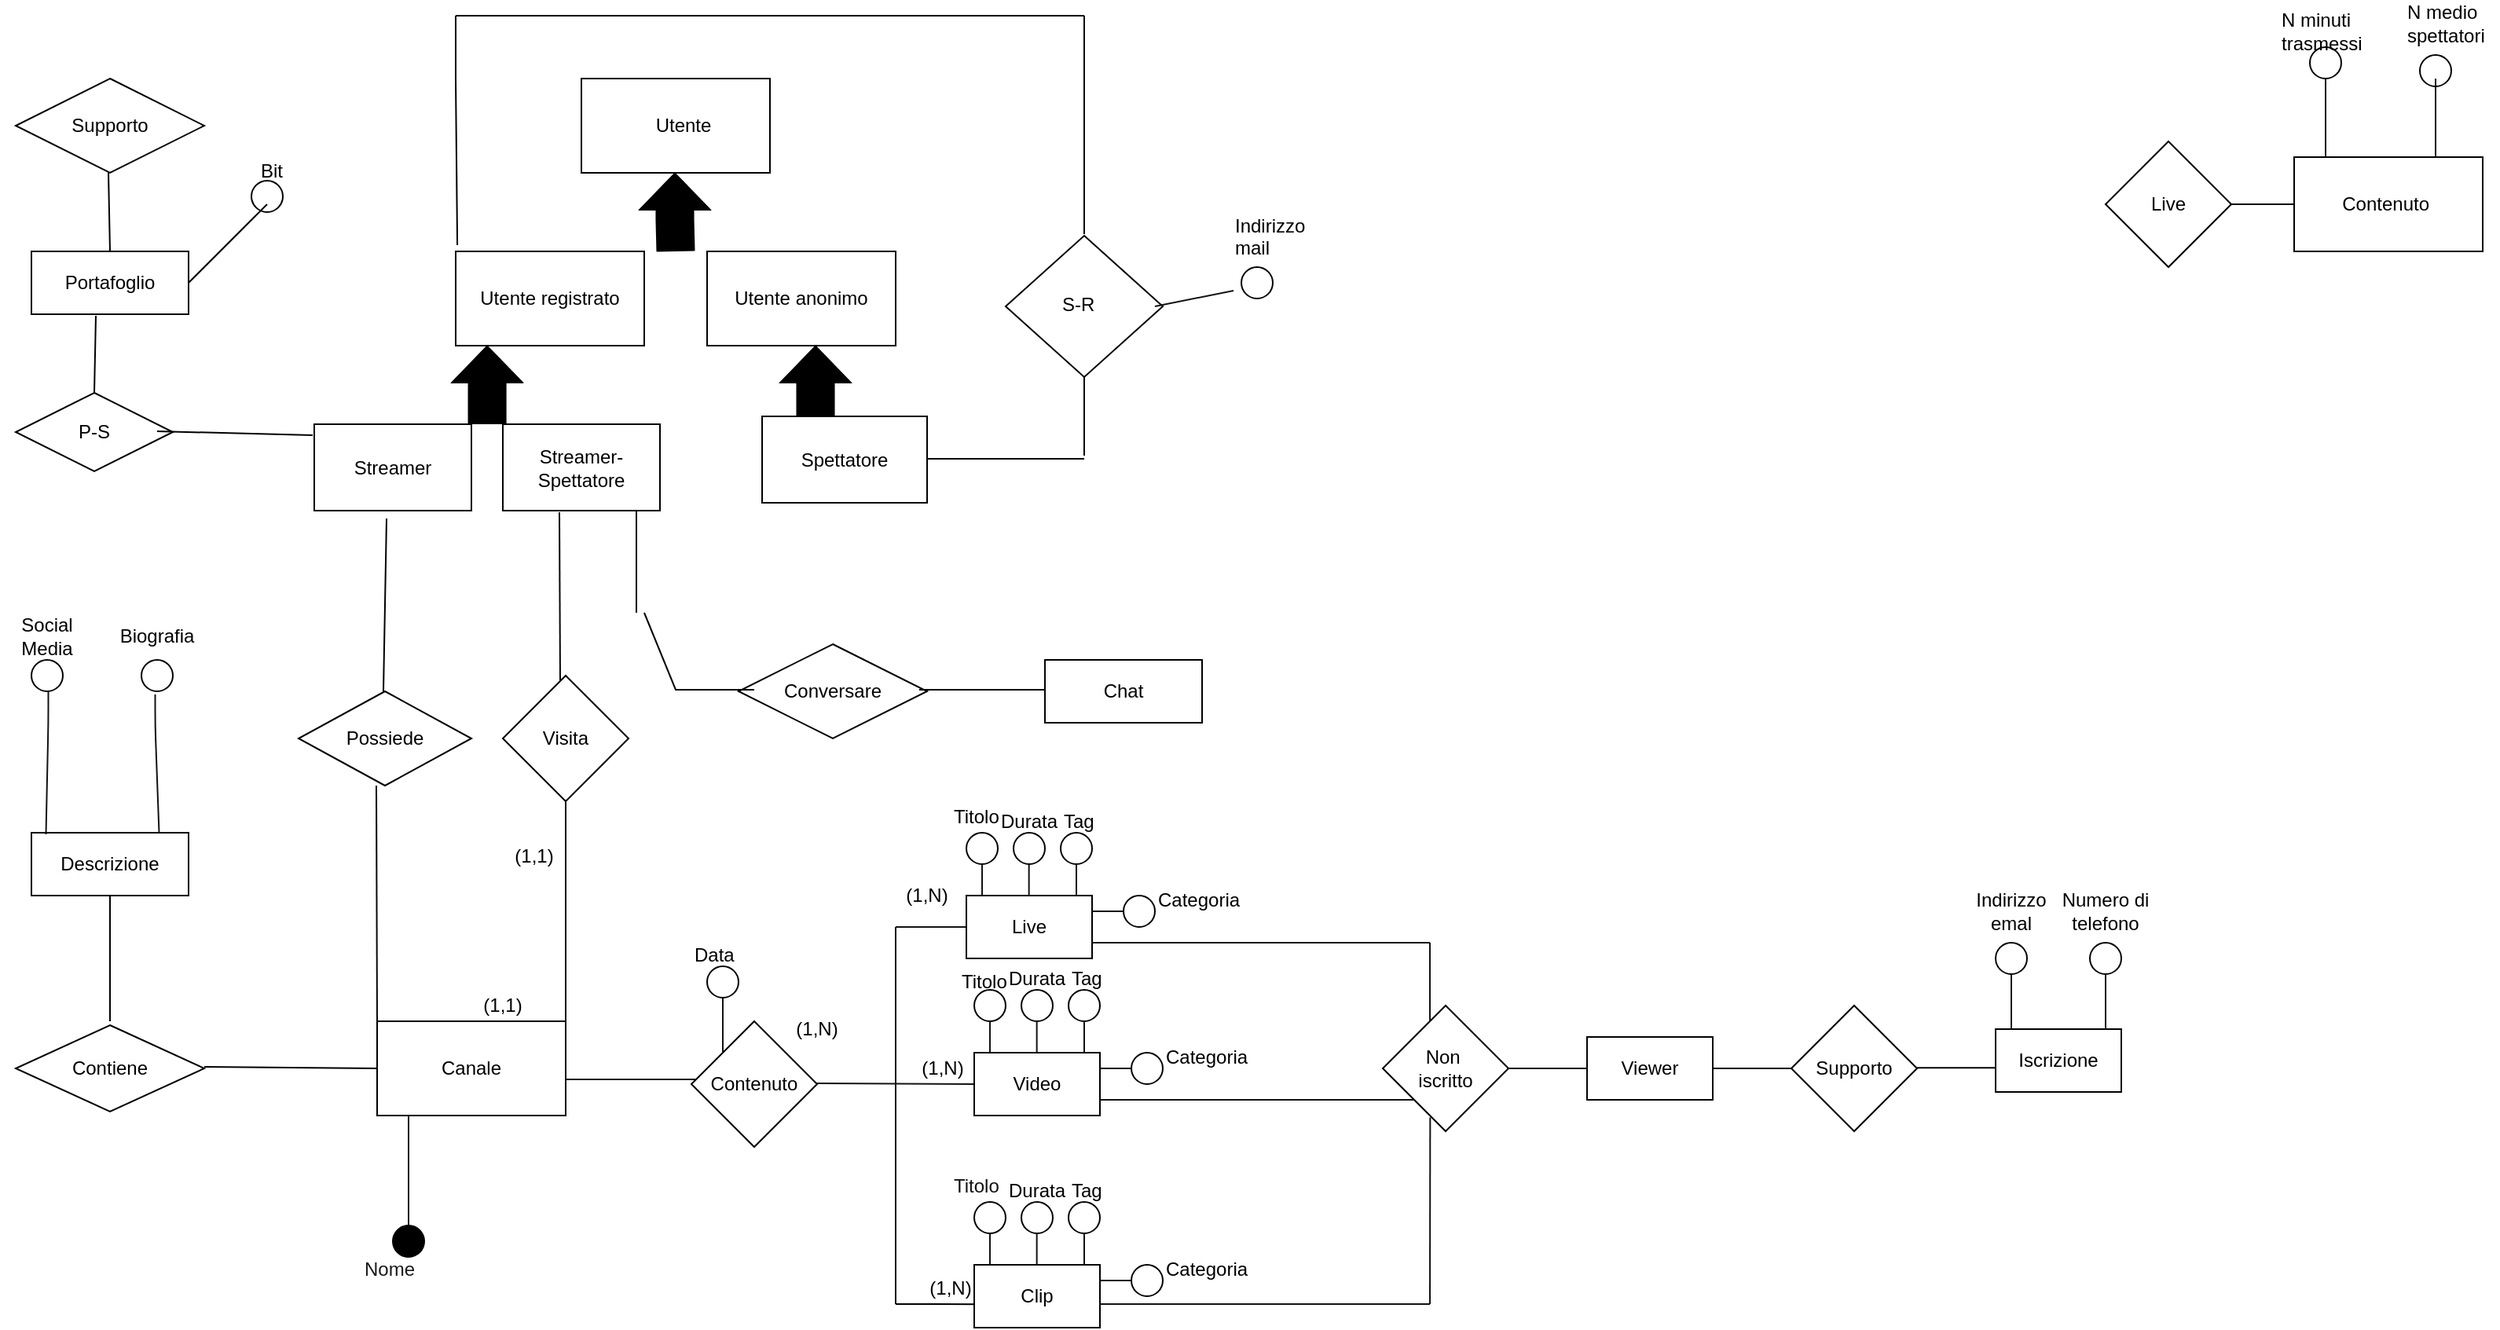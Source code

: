 <mxfile version="22.0.4" type="github">
  <diagram name="Page-1" id="MS3F0-jO2fXdgPo8Lo6S">
    <mxGraphModel dx="1434" dy="827" grid="1" gridSize="10" guides="1" tooltips="1" connect="1" arrows="1" fold="1" page="1" pageScale="1" pageWidth="850" pageHeight="1100" math="0" shadow="0">
      <root>
        <mxCell id="0" />
        <mxCell id="1" parent="0" />
        <mxCell id="3IenMItIxv0-lteJ33fJ-1" value="" style="rounded=0;whiteSpace=wrap;html=1;" parent="1" vertex="1">
          <mxGeometry x="390" y="220" width="120" height="60" as="geometry" />
        </mxCell>
        <mxCell id="3IenMItIxv0-lteJ33fJ-2" value="Utente" style="text;html=1;strokeColor=none;fillColor=none;align=center;verticalAlign=middle;whiteSpace=wrap;rounded=0;" parent="1" vertex="1">
          <mxGeometry x="425" y="235" width="60" height="30" as="geometry" />
        </mxCell>
        <mxCell id="3IenMItIxv0-lteJ33fJ-3" value="" style="shape=flexArrow;endArrow=classic;html=1;width=23.529;endSize=7.318;fillColor=#000000;strokeColor=#000000;" parent="1" edge="1">
          <mxGeometry width="50" height="50" relative="1" as="geometry">
            <mxPoint x="450" y="330" as="sourcePoint" />
            <mxPoint x="449.5" y="280" as="targetPoint" />
            <Array as="points">
              <mxPoint x="449.5" y="310" />
            </Array>
          </mxGeometry>
        </mxCell>
        <mxCell id="3IenMItIxv0-lteJ33fJ-4" value="Spettatore" style="rounded=0;whiteSpace=wrap;html=1;" parent="1" vertex="1">
          <mxGeometry x="505" y="435" width="105" height="55" as="geometry" />
        </mxCell>
        <mxCell id="3IenMItIxv0-lteJ33fJ-5" value="Streamer-Spettatore" style="rounded=0;whiteSpace=wrap;html=1;" parent="1" vertex="1">
          <mxGeometry x="340" y="440" width="100" height="55" as="geometry" />
        </mxCell>
        <mxCell id="3IenMItIxv0-lteJ33fJ-6" value="Streamer" style="rounded=0;whiteSpace=wrap;html=1;" parent="1" vertex="1">
          <mxGeometry x="220" y="440" width="100" height="55" as="geometry" />
        </mxCell>
        <mxCell id="3IenMItIxv0-lteJ33fJ-12" value="Canale&lt;br&gt;" style="rounded=0;whiteSpace=wrap;html=1;" parent="1" vertex="1">
          <mxGeometry x="260" y="820" width="120" height="60" as="geometry" />
        </mxCell>
        <mxCell id="3IenMItIxv0-lteJ33fJ-15" value="" style="endArrow=none;html=1;strokeColor=#080808;strokeWidth=1;entryX=0.45;entryY=1;entryDx=0;entryDy=0;entryPerimeter=0;exitX=0;exitY=0;exitDx=0;exitDy=0;" parent="1" source="3IenMItIxv0-lteJ33fJ-12" target="aLuPOI9P567OgMAXJeuT-25" edge="1">
          <mxGeometry width="50" height="50" relative="1" as="geometry">
            <mxPoint x="260" y="810" as="sourcePoint" />
            <mxPoint x="190" y="660" as="targetPoint" />
            <Array as="points" />
          </mxGeometry>
        </mxCell>
        <mxCell id="3IenMItIxv0-lteJ33fJ-17" value="" style="endArrow=none;html=1;" parent="1" edge="1">
          <mxGeometry width="50" height="50" relative="1" as="geometry">
            <mxPoint x="270" y="940" as="sourcePoint" />
            <mxPoint x="270" y="940" as="targetPoint" />
          </mxGeometry>
        </mxCell>
        <mxCell id="3IenMItIxv0-lteJ33fJ-22" value="" style="ellipse;whiteSpace=wrap;html=1;aspect=fixed;fillColor=none;strokeColor=#000000;" parent="1" vertex="1">
          <mxGeometry x="810" y="340" width="20" height="20" as="geometry" />
        </mxCell>
        <mxCell id="3IenMItIxv0-lteJ33fJ-24" value="" style="endArrow=none;html=1;fontColor=default;labelBackgroundColor=default;strokeColor=#121212;strokeWidth=1;" parent="1" edge="1">
          <mxGeometry width="50" height="50" relative="1" as="geometry">
            <mxPoint x="280" y="950" as="sourcePoint" />
            <mxPoint x="280" y="880" as="targetPoint" />
            <Array as="points" />
          </mxGeometry>
        </mxCell>
        <mxCell id="3IenMItIxv0-lteJ33fJ-26" value="&lt;font color=&quot;#1a1a1a&quot;&gt;Nome&lt;br&gt;&lt;br&gt;&lt;/font&gt;" style="text;html=1;strokeColor=none;fillColor=none;align=left;verticalAlign=middle;whiteSpace=wrap;rounded=0;" parent="1" vertex="1">
          <mxGeometry x="250" y="970" width="60" height="30" as="geometry" />
        </mxCell>
        <mxCell id="3IenMItIxv0-lteJ33fJ-28" value="" style="ellipse;whiteSpace=wrap;html=1;aspect=fixed;fillColor=#000000;strokeColor=#000000;" parent="1" vertex="1">
          <mxGeometry x="270" y="950" width="20" height="20" as="geometry" />
        </mxCell>
        <mxCell id="3IenMItIxv0-lteJ33fJ-29" value="" style="endArrow=none;html=1;fontColor=default;labelBackgroundColor=default;strokeColor=#121212;strokeWidth=1;" parent="1" edge="1">
          <mxGeometry width="50" height="50" relative="1" as="geometry">
            <mxPoint x="470" y="857" as="sourcePoint" />
            <mxPoint x="380" y="857" as="targetPoint" />
            <Array as="points" />
          </mxGeometry>
        </mxCell>
        <mxCell id="3IenMItIxv0-lteJ33fJ-30" value="" style="rhombus;whiteSpace=wrap;html=1;" parent="1" vertex="1">
          <mxGeometry x="460" y="820" width="80" height="80" as="geometry" />
        </mxCell>
        <mxCell id="3IenMItIxv0-lteJ33fJ-31" value="Contenuto" style="text;html=1;strokeColor=none;fillColor=none;align=center;verticalAlign=middle;whiteSpace=wrap;rounded=0;" parent="1" vertex="1">
          <mxGeometry x="470" y="845" width="60" height="30" as="geometry" />
        </mxCell>
        <mxCell id="3IenMItIxv0-lteJ33fJ-32" value="" style="endArrow=none;html=1;fontColor=default;labelBackgroundColor=default;strokeColor=#121212;strokeWidth=1;entryX=0.5;entryY=1;entryDx=0;entryDy=0;" parent="1" target="3IenMItIxv0-lteJ33fJ-33" edge="1">
          <mxGeometry width="50" height="50" relative="1" as="geometry">
            <mxPoint x="480" y="840" as="sourcePoint" />
            <mxPoint x="480" y="800" as="targetPoint" />
            <Array as="points" />
          </mxGeometry>
        </mxCell>
        <mxCell id="3IenMItIxv0-lteJ33fJ-33" value="" style="ellipse;whiteSpace=wrap;html=1;aspect=fixed;fillColor=none;strokeColor=#000000;" parent="1" vertex="1">
          <mxGeometry x="470" y="785" width="20" height="20" as="geometry" />
        </mxCell>
        <mxCell id="3IenMItIxv0-lteJ33fJ-34" value="&lt;font color=&quot;#000000&quot;&gt;Data&lt;br&gt;&lt;br&gt;&lt;/font&gt;" style="text;html=1;strokeColor=none;fillColor=none;align=left;verticalAlign=middle;whiteSpace=wrap;rounded=0;" parent="1" vertex="1">
          <mxGeometry x="460" y="770" width="60" height="30" as="geometry" />
        </mxCell>
        <mxCell id="3IenMItIxv0-lteJ33fJ-36" value="" style="rhombus;whiteSpace=wrap;html=1;" parent="1" vertex="1">
          <mxGeometry x="1360" y="260" width="80" height="80" as="geometry" />
        </mxCell>
        <mxCell id="3IenMItIxv0-lteJ33fJ-37" value="Live" style="text;html=1;strokeColor=none;fillColor=none;align=center;verticalAlign=middle;whiteSpace=wrap;rounded=0;" parent="1" vertex="1">
          <mxGeometry x="1370" y="285" width="60" height="30" as="geometry" />
        </mxCell>
        <mxCell id="3IenMItIxv0-lteJ33fJ-38" value="" style="endArrow=none;html=1;strokeColor=#030303;strokeWidth=1;" parent="1" edge="1">
          <mxGeometry width="50" height="50" relative="1" as="geometry">
            <mxPoint x="1480" y="300" as="sourcePoint" />
            <mxPoint x="1440" y="300" as="targetPoint" />
            <Array as="points" />
          </mxGeometry>
        </mxCell>
        <mxCell id="3IenMItIxv0-lteJ33fJ-39" value="Contenuto&amp;nbsp;" style="rounded=0;whiteSpace=wrap;html=1;" parent="1" vertex="1">
          <mxGeometry x="1480" y="270" width="120" height="60" as="geometry" />
        </mxCell>
        <mxCell id="3IenMItIxv0-lteJ33fJ-41" value="" style="endArrow=none;html=1;fontColor=default;labelBackgroundColor=default;strokeColor=#121212;strokeWidth=2;" parent="1" source="3IenMItIxv0-lteJ33fJ-46" edge="1">
          <mxGeometry width="50" height="50" relative="1" as="geometry">
            <mxPoint x="1500" y="270" as="sourcePoint" />
            <mxPoint x="1500" y="210" as="targetPoint" />
            <Array as="points" />
          </mxGeometry>
        </mxCell>
        <mxCell id="3IenMItIxv0-lteJ33fJ-42" value="" style="endArrow=none;html=1;fontColor=default;labelBackgroundColor=default;strokeColor=#121212;strokeWidth=1;exitX=0.75;exitY=0;exitDx=0;exitDy=0;" parent="1" source="3IenMItIxv0-lteJ33fJ-39" edge="1">
          <mxGeometry width="50" height="50" relative="1" as="geometry">
            <mxPoint x="1520" y="290" as="sourcePoint" />
            <mxPoint x="1570" y="220" as="targetPoint" />
            <Array as="points" />
          </mxGeometry>
        </mxCell>
        <mxCell id="3IenMItIxv0-lteJ33fJ-43" value="&lt;font color=&quot;#000000&quot;&gt;N minuti&lt;br&gt;trasmessi&lt;br&gt;&lt;/font&gt;" style="text;html=1;strokeColor=none;fillColor=none;align=left;verticalAlign=middle;whiteSpace=wrap;rounded=0;" parent="1" vertex="1">
          <mxGeometry x="1470" y="175" width="60" height="30" as="geometry" />
        </mxCell>
        <mxCell id="3IenMItIxv0-lteJ33fJ-44" value="&lt;font color=&quot;#000000&quot;&gt;N medio&lt;br&gt;spettatori&lt;br&gt;&lt;/font&gt;" style="text;html=1;strokeColor=none;fillColor=none;align=left;verticalAlign=middle;whiteSpace=wrap;rounded=0;" parent="1" vertex="1">
          <mxGeometry x="1550" y="170" width="60" height="30" as="geometry" />
        </mxCell>
        <mxCell id="3IenMItIxv0-lteJ33fJ-45" value="" style="endArrow=none;html=1;fontColor=default;labelBackgroundColor=default;strokeColor=#121212;strokeWidth=1;" parent="1" target="3IenMItIxv0-lteJ33fJ-46" edge="1">
          <mxGeometry width="50" height="50" relative="1" as="geometry">
            <mxPoint x="1500" y="270" as="sourcePoint" />
            <mxPoint x="1500" y="210" as="targetPoint" />
            <Array as="points">
              <mxPoint x="1500" y="240" />
            </Array>
          </mxGeometry>
        </mxCell>
        <mxCell id="3IenMItIxv0-lteJ33fJ-46" value="" style="ellipse;whiteSpace=wrap;html=1;aspect=fixed;fillColor=none;strokeColor=#000000;" parent="1" vertex="1">
          <mxGeometry x="1490" y="200" width="20" height="20" as="geometry" />
        </mxCell>
        <mxCell id="3IenMItIxv0-lteJ33fJ-47" value="" style="ellipse;whiteSpace=wrap;html=1;aspect=fixed;fillColor=none;strokeColor=#000000;" parent="1" vertex="1">
          <mxGeometry x="1560" y="205" width="20" height="20" as="geometry" />
        </mxCell>
        <mxCell id="3IenMItIxv0-lteJ33fJ-49" value="" style="endArrow=none;html=1;fontColor=default;labelBackgroundColor=default;strokeColor=#121212;strokeWidth=1;entryX=1.017;entryY=0.617;entryDx=0;entryDy=0;entryPerimeter=0;" parent="1" edge="1">
          <mxGeometry width="50" height="50" relative="1" as="geometry">
            <mxPoint x="640" y="860" as="sourcePoint" />
            <mxPoint x="540" y="859.5" as="targetPoint" />
            <Array as="points" />
          </mxGeometry>
        </mxCell>
        <mxCell id="3IenMItIxv0-lteJ33fJ-50" value="" style="endArrow=none;html=1;fontColor=default;labelBackgroundColor=default;strokeColor=#121212;strokeWidth=1;" parent="1" edge="1">
          <mxGeometry width="50" height="50" relative="1" as="geometry">
            <mxPoint x="590" y="760" as="sourcePoint" />
            <mxPoint x="590" y="1000" as="targetPoint" />
            <Array as="points" />
          </mxGeometry>
        </mxCell>
        <mxCell id="3IenMItIxv0-lteJ33fJ-51" value="" style="endArrow=none;html=1;fontColor=default;labelBackgroundColor=default;strokeColor=#121212;strokeWidth=1;" parent="1" edge="1">
          <mxGeometry width="50" height="50" relative="1" as="geometry">
            <mxPoint x="590" y="760" as="sourcePoint" />
            <mxPoint x="630" y="760" as="targetPoint" />
            <Array as="points">
              <mxPoint x="630" y="760" />
              <mxPoint x="640" y="760" />
            </Array>
          </mxGeometry>
        </mxCell>
        <mxCell id="3IenMItIxv0-lteJ33fJ-52" value="Live" style="rounded=0;whiteSpace=wrap;html=1;" parent="1" vertex="1">
          <mxGeometry x="635" y="740" width="80" height="40" as="geometry" />
        </mxCell>
        <mxCell id="3IenMItIxv0-lteJ33fJ-53" value="" style="endArrow=none;html=1;rounded=0;entryX=0.027;entryY=0.627;entryDx=0;entryDy=0;entryPerimeter=0;strokeColor=#000000;" parent="1" target="3IenMItIxv0-lteJ33fJ-79" edge="1">
          <mxGeometry width="50" height="50" relative="1" as="geometry">
            <mxPoint x="590" y="1000" as="sourcePoint" />
            <mxPoint x="635" y="1000" as="targetPoint" />
            <Array as="points">
              <mxPoint x="615" y="1000" />
            </Array>
          </mxGeometry>
        </mxCell>
        <mxCell id="3IenMItIxv0-lteJ33fJ-54" value="" style="endArrow=none;html=1;fontColor=default;labelBackgroundColor=default;strokeColor=#121212;strokeWidth=1;" parent="1" edge="1">
          <mxGeometry width="50" height="50" relative="1" as="geometry">
            <mxPoint x="645" y="740" as="sourcePoint" />
            <mxPoint x="645" y="720" as="targetPoint" />
            <Array as="points" />
          </mxGeometry>
        </mxCell>
        <mxCell id="3IenMItIxv0-lteJ33fJ-55" value="" style="endArrow=none;html=1;fontColor=default;labelBackgroundColor=default;strokeColor=#121212;strokeWidth=1;" parent="1" edge="1">
          <mxGeometry width="50" height="50" relative="1" as="geometry">
            <mxPoint x="674.83" y="740" as="sourcePoint" />
            <mxPoint x="674.83" y="720" as="targetPoint" />
            <Array as="points" />
          </mxGeometry>
        </mxCell>
        <mxCell id="3IenMItIxv0-lteJ33fJ-56" value="" style="ellipse;whiteSpace=wrap;html=1;aspect=fixed;fillColor=none;strokeColor=#000000;" parent="1" vertex="1">
          <mxGeometry x="635" y="700" width="20" height="20" as="geometry" />
        </mxCell>
        <mxCell id="3IenMItIxv0-lteJ33fJ-57" value="" style="ellipse;whiteSpace=wrap;html=1;aspect=fixed;fillColor=none;strokeColor=#000000;" parent="1" vertex="1">
          <mxGeometry x="665" y="700" width="20" height="20" as="geometry" />
        </mxCell>
        <mxCell id="3IenMItIxv0-lteJ33fJ-58" value="&lt;font color=&quot;#000000&quot;&gt;Titolo&lt;br&gt;&lt;/font&gt;" style="text;html=1;strokeColor=none;fillColor=none;align=left;verticalAlign=middle;whiteSpace=wrap;rounded=0;" parent="1" vertex="1">
          <mxGeometry x="625" y="680" width="30" height="20" as="geometry" />
        </mxCell>
        <mxCell id="3IenMItIxv0-lteJ33fJ-59" value="&lt;font color=&quot;#000000&quot;&gt;Durata&lt;br&gt;&lt;br&gt;&lt;/font&gt;" style="text;html=1;strokeColor=none;fillColor=none;align=left;verticalAlign=middle;whiteSpace=wrap;rounded=0;" parent="1" vertex="1">
          <mxGeometry x="655" y="700" width="30" as="geometry" />
        </mxCell>
        <mxCell id="3IenMItIxv0-lteJ33fJ-60" value="" style="endArrow=none;html=1;fontColor=default;labelBackgroundColor=default;strokeColor=#121212;strokeWidth=1;" parent="1" edge="1">
          <mxGeometry width="50" height="50" relative="1" as="geometry">
            <mxPoint x="705" y="740" as="sourcePoint" />
            <mxPoint x="705" y="720" as="targetPoint" />
            <Array as="points" />
          </mxGeometry>
        </mxCell>
        <mxCell id="3IenMItIxv0-lteJ33fJ-61" value="" style="ellipse;whiteSpace=wrap;html=1;aspect=fixed;fillColor=none;strokeColor=#000000;" parent="1" vertex="1">
          <mxGeometry x="695" y="700" width="20" height="20" as="geometry" />
        </mxCell>
        <mxCell id="3IenMItIxv0-lteJ33fJ-62" value="&lt;font color=&quot;#000000&quot;&gt;Tag&lt;br&gt;&lt;br&gt;&lt;/font&gt;" style="text;html=1;strokeColor=none;fillColor=none;align=left;verticalAlign=middle;whiteSpace=wrap;rounded=0;" parent="1" vertex="1">
          <mxGeometry x="695" y="700" width="10" as="geometry" />
        </mxCell>
        <mxCell id="3IenMItIxv0-lteJ33fJ-63" value="" style="ellipse;whiteSpace=wrap;html=1;aspect=fixed;fillColor=default;strokeColor=#000000;" parent="1" vertex="1">
          <mxGeometry x="735" y="740" width="20" height="20" as="geometry" />
        </mxCell>
        <mxCell id="3IenMItIxv0-lteJ33fJ-64" value="" style="endArrow=none;html=1;fontColor=default;labelBackgroundColor=default;strokeColor=#121212;strokeWidth=1;exitX=0;exitY=0.5;exitDx=0;exitDy=0;entryX=1;entryY=0.25;entryDx=0;entryDy=0;" parent="1" source="3IenMItIxv0-lteJ33fJ-63" target="3IenMItIxv0-lteJ33fJ-52" edge="1">
          <mxGeometry width="50" height="50" relative="1" as="geometry">
            <mxPoint x="724.83" y="755" as="sourcePoint" />
            <mxPoint x="724.83" y="735" as="targetPoint" />
            <Array as="points" />
          </mxGeometry>
        </mxCell>
        <mxCell id="3IenMItIxv0-lteJ33fJ-65" value="&lt;font color=&quot;#000000&quot;&gt;Categoria&lt;br&gt;&lt;br&gt;&lt;/font&gt;" style="text;html=1;strokeColor=none;fillColor=none;align=left;verticalAlign=middle;whiteSpace=wrap;rounded=0;" parent="1" vertex="1">
          <mxGeometry x="755" y="750" width="10" as="geometry" />
        </mxCell>
        <mxCell id="3IenMItIxv0-lteJ33fJ-66" value="Video" style="rounded=0;whiteSpace=wrap;html=1;" parent="1" vertex="1">
          <mxGeometry x="640" y="840" width="80" height="40" as="geometry" />
        </mxCell>
        <mxCell id="3IenMItIxv0-lteJ33fJ-67" value="" style="endArrow=none;html=1;fontColor=default;labelBackgroundColor=default;strokeColor=#121212;strokeWidth=1;" parent="1" edge="1">
          <mxGeometry width="50" height="50" relative="1" as="geometry">
            <mxPoint x="650" y="840" as="sourcePoint" />
            <mxPoint x="650" y="820" as="targetPoint" />
            <Array as="points" />
          </mxGeometry>
        </mxCell>
        <mxCell id="3IenMItIxv0-lteJ33fJ-68" value="" style="endArrow=none;html=1;fontColor=default;labelBackgroundColor=default;strokeColor=#121212;strokeWidth=1;" parent="1" edge="1">
          <mxGeometry width="50" height="50" relative="1" as="geometry">
            <mxPoint x="679.83" y="840" as="sourcePoint" />
            <mxPoint x="679.83" y="820" as="targetPoint" />
            <Array as="points" />
          </mxGeometry>
        </mxCell>
        <mxCell id="3IenMItIxv0-lteJ33fJ-69" value="" style="ellipse;whiteSpace=wrap;html=1;aspect=fixed;fillColor=none;strokeColor=#000000;" parent="1" vertex="1">
          <mxGeometry x="640" y="800" width="20" height="20" as="geometry" />
        </mxCell>
        <mxCell id="3IenMItIxv0-lteJ33fJ-70" value="" style="ellipse;whiteSpace=wrap;html=1;aspect=fixed;fillColor=none;strokeColor=#000000;" parent="1" vertex="1">
          <mxGeometry x="670" y="800" width="20" height="20" as="geometry" />
        </mxCell>
        <mxCell id="3IenMItIxv0-lteJ33fJ-71" value="&lt;font color=&quot;#000000&quot;&gt;Titolo&lt;br&gt;&lt;/font&gt;" style="text;html=1;strokeColor=none;fillColor=none;align=left;verticalAlign=middle;whiteSpace=wrap;rounded=0;" parent="1" vertex="1">
          <mxGeometry x="630" y="785" width="30" height="20" as="geometry" />
        </mxCell>
        <mxCell id="3IenMItIxv0-lteJ33fJ-72" value="&lt;font color=&quot;#000000&quot;&gt;Durata&lt;br&gt;&lt;br&gt;&lt;/font&gt;" style="text;html=1;strokeColor=none;fillColor=none;align=left;verticalAlign=middle;whiteSpace=wrap;rounded=0;" parent="1" vertex="1">
          <mxGeometry x="660" y="800" width="30" as="geometry" />
        </mxCell>
        <mxCell id="3IenMItIxv0-lteJ33fJ-73" value="" style="endArrow=none;html=1;fontColor=default;labelBackgroundColor=default;strokeColor=#121212;strokeWidth=1;" parent="1" edge="1">
          <mxGeometry width="50" height="50" relative="1" as="geometry">
            <mxPoint x="710" y="840" as="sourcePoint" />
            <mxPoint x="710" y="820" as="targetPoint" />
            <Array as="points" />
          </mxGeometry>
        </mxCell>
        <mxCell id="3IenMItIxv0-lteJ33fJ-74" value="" style="ellipse;whiteSpace=wrap;html=1;aspect=fixed;fillColor=none;strokeColor=#000000;" parent="1" vertex="1">
          <mxGeometry x="700" y="800" width="20" height="20" as="geometry" />
        </mxCell>
        <mxCell id="3IenMItIxv0-lteJ33fJ-75" value="&lt;font color=&quot;#000000&quot;&gt;Tag&lt;br&gt;&lt;br&gt;&lt;/font&gt;" style="text;html=1;strokeColor=none;fillColor=none;align=left;verticalAlign=middle;whiteSpace=wrap;rounded=0;" parent="1" vertex="1">
          <mxGeometry x="700" y="800" width="10" as="geometry" />
        </mxCell>
        <mxCell id="3IenMItIxv0-lteJ33fJ-76" value="" style="ellipse;whiteSpace=wrap;html=1;aspect=fixed;fillColor=none;strokeColor=#000000;" parent="1" vertex="1">
          <mxGeometry x="740" y="840" width="20" height="20" as="geometry" />
        </mxCell>
        <mxCell id="3IenMItIxv0-lteJ33fJ-77" value="" style="endArrow=none;html=1;fontColor=default;labelBackgroundColor=default;strokeColor=#121212;strokeWidth=1;exitX=0;exitY=0.5;exitDx=0;exitDy=0;entryX=1;entryY=0.25;entryDx=0;entryDy=0;" parent="1" source="3IenMItIxv0-lteJ33fJ-76" target="3IenMItIxv0-lteJ33fJ-66" edge="1">
          <mxGeometry width="50" height="50" relative="1" as="geometry">
            <mxPoint x="729.83" y="855" as="sourcePoint" />
            <mxPoint x="729.83" y="835" as="targetPoint" />
            <Array as="points" />
          </mxGeometry>
        </mxCell>
        <mxCell id="3IenMItIxv0-lteJ33fJ-78" value="&lt;font color=&quot;#000000&quot;&gt;Categoria&lt;br&gt;&lt;br&gt;&lt;/font&gt;" style="text;html=1;strokeColor=none;fillColor=none;align=left;verticalAlign=middle;whiteSpace=wrap;rounded=0;" parent="1" vertex="1">
          <mxGeometry x="760" y="850" width="10" as="geometry" />
        </mxCell>
        <mxCell id="3IenMItIxv0-lteJ33fJ-79" value="Clip" style="rounded=0;whiteSpace=wrap;html=1;" parent="1" vertex="1">
          <mxGeometry x="640" y="975" width="80" height="40" as="geometry" />
        </mxCell>
        <mxCell id="3IenMItIxv0-lteJ33fJ-80" value="" style="endArrow=none;html=1;fontColor=default;labelBackgroundColor=default;strokeColor=#121212;strokeWidth=1;" parent="1" edge="1">
          <mxGeometry width="50" height="50" relative="1" as="geometry">
            <mxPoint x="650" y="975" as="sourcePoint" />
            <mxPoint x="650" y="955" as="targetPoint" />
            <Array as="points" />
          </mxGeometry>
        </mxCell>
        <mxCell id="3IenMItIxv0-lteJ33fJ-81" value="" style="endArrow=none;html=1;fontColor=default;labelBackgroundColor=default;strokeColor=#121212;strokeWidth=1;" parent="1" edge="1">
          <mxGeometry width="50" height="50" relative="1" as="geometry">
            <mxPoint x="679.83" y="975" as="sourcePoint" />
            <mxPoint x="679.83" y="955" as="targetPoint" />
            <Array as="points" />
          </mxGeometry>
        </mxCell>
        <mxCell id="3IenMItIxv0-lteJ33fJ-82" value="" style="ellipse;whiteSpace=wrap;html=1;aspect=fixed;fillColor=none;strokeColor=#000000;" parent="1" vertex="1">
          <mxGeometry x="640" y="935" width="20" height="20" as="geometry" />
        </mxCell>
        <mxCell id="3IenMItIxv0-lteJ33fJ-83" value="" style="ellipse;whiteSpace=wrap;html=1;aspect=fixed;fillColor=none;strokeColor=#000000;" parent="1" vertex="1">
          <mxGeometry x="670" y="935" width="20" height="20" as="geometry" />
        </mxCell>
        <mxCell id="3IenMItIxv0-lteJ33fJ-84" value="&lt;font color=&quot;#000000&quot;&gt;Durata&lt;br&gt;&lt;br&gt;&lt;/font&gt;" style="text;html=1;strokeColor=none;fillColor=none;align=left;verticalAlign=middle;whiteSpace=wrap;rounded=0;" parent="1" vertex="1">
          <mxGeometry x="660" y="935" width="30" as="geometry" />
        </mxCell>
        <mxCell id="3IenMItIxv0-lteJ33fJ-85" value="" style="endArrow=none;html=1;fontColor=default;labelBackgroundColor=default;strokeColor=#121212;strokeWidth=1;" parent="1" edge="1">
          <mxGeometry width="50" height="50" relative="1" as="geometry">
            <mxPoint x="710" y="975" as="sourcePoint" />
            <mxPoint x="710" y="955" as="targetPoint" />
            <Array as="points" />
          </mxGeometry>
        </mxCell>
        <mxCell id="3IenMItIxv0-lteJ33fJ-86" value="" style="ellipse;whiteSpace=wrap;html=1;aspect=fixed;fillColor=none;strokeColor=#000000;" parent="1" vertex="1">
          <mxGeometry x="700" y="935" width="20" height="20" as="geometry" />
        </mxCell>
        <mxCell id="3IenMItIxv0-lteJ33fJ-87" value="&lt;font color=&quot;#000000&quot;&gt;Tag&lt;br&gt;&lt;br&gt;&lt;/font&gt;" style="text;html=1;strokeColor=none;fillColor=none;align=left;verticalAlign=middle;whiteSpace=wrap;rounded=0;" parent="1" vertex="1">
          <mxGeometry x="700" y="935" width="10" as="geometry" />
        </mxCell>
        <mxCell id="3IenMItIxv0-lteJ33fJ-88" value="" style="ellipse;whiteSpace=wrap;html=1;aspect=fixed;fillColor=none;strokeColor=#000000;" parent="1" vertex="1">
          <mxGeometry x="740" y="975" width="20" height="20" as="geometry" />
        </mxCell>
        <mxCell id="3IenMItIxv0-lteJ33fJ-89" value="" style="endArrow=none;html=1;fontColor=default;labelBackgroundColor=default;strokeColor=#121212;strokeWidth=1;exitX=0;exitY=0.5;exitDx=0;exitDy=0;entryX=1;entryY=0.25;entryDx=0;entryDy=0;" parent="1" source="3IenMItIxv0-lteJ33fJ-88" target="3IenMItIxv0-lteJ33fJ-79" edge="1">
          <mxGeometry width="50" height="50" relative="1" as="geometry">
            <mxPoint x="729.83" y="990" as="sourcePoint" />
            <mxPoint x="729.83" y="970" as="targetPoint" />
            <Array as="points" />
          </mxGeometry>
        </mxCell>
        <mxCell id="3IenMItIxv0-lteJ33fJ-90" value="&lt;font color=&quot;#000000&quot;&gt;Categoria&lt;br&gt;&lt;br&gt;&lt;/font&gt;" style="text;html=1;strokeColor=none;fillColor=none;align=left;verticalAlign=middle;whiteSpace=wrap;rounded=0;" parent="1" vertex="1">
          <mxGeometry x="760" y="985" width="10" as="geometry" />
        </mxCell>
        <mxCell id="3IenMItIxv0-lteJ33fJ-91" value="&lt;font color=&quot;#121212&quot;&gt;Titolo&lt;/font&gt;&lt;font color=&quot;#000000&quot;&gt;&lt;br&gt;&lt;/font&gt;" style="text;html=1;strokeColor=none;fillColor=none;align=left;verticalAlign=middle;whiteSpace=wrap;rounded=0;" parent="1" vertex="1">
          <mxGeometry x="625" y="915" width="30" height="20" as="geometry" />
        </mxCell>
        <mxCell id="3IenMItIxv0-lteJ33fJ-99" value="" style="rhombus;whiteSpace=wrap;html=1;" parent="1" vertex="1">
          <mxGeometry x="900" y="810" width="80" height="80" as="geometry" />
        </mxCell>
        <mxCell id="3IenMItIxv0-lteJ33fJ-100" value="Non&amp;nbsp;&lt;br&gt;iscritto" style="text;html=1;strokeColor=none;fillColor=none;align=center;verticalAlign=middle;whiteSpace=wrap;rounded=0;" parent="1" vertex="1">
          <mxGeometry x="910" y="835" width="60" height="30" as="geometry" />
        </mxCell>
        <mxCell id="3IenMItIxv0-lteJ33fJ-101" value="" style="endArrow=none;html=1;fontColor=default;labelBackgroundColor=default;strokeColor=#121212;strokeWidth=1;exitX=0;exitY=1;exitDx=0;exitDy=0;entryX=1;entryY=0.75;entryDx=0;entryDy=0;" parent="1" source="3IenMItIxv0-lteJ33fJ-99" target="3IenMItIxv0-lteJ33fJ-66" edge="1">
          <mxGeometry width="50" height="50" relative="1" as="geometry">
            <mxPoint x="810" y="874.17" as="sourcePoint" />
            <mxPoint x="720" y="874.17" as="targetPoint" />
            <Array as="points" />
          </mxGeometry>
        </mxCell>
        <mxCell id="3IenMItIxv0-lteJ33fJ-102" value="" style="endArrow=none;html=1;fontColor=default;labelBackgroundColor=default;strokeColor=#121212;strokeWidth=1;entryX=1;entryY=0.75;entryDx=0;entryDy=0;" parent="1" target="3IenMItIxv0-lteJ33fJ-52" edge="1">
          <mxGeometry width="50" height="50" relative="1" as="geometry">
            <mxPoint x="930" y="770" as="sourcePoint" />
            <mxPoint x="720" y="770" as="targetPoint" />
            <Array as="points" />
          </mxGeometry>
        </mxCell>
        <mxCell id="3IenMItIxv0-lteJ33fJ-103" value="" style="endArrow=none;html=1;fontColor=default;labelBackgroundColor=default;strokeColor=#121212;strokeWidth=1;" parent="1" edge="1">
          <mxGeometry width="50" height="50" relative="1" as="geometry">
            <mxPoint x="930" y="1000" as="sourcePoint" />
            <mxPoint x="720" y="1000" as="targetPoint" />
            <Array as="points" />
          </mxGeometry>
        </mxCell>
        <mxCell id="3IenMItIxv0-lteJ33fJ-104" value="" style="endArrow=none;html=1;fontColor=default;labelBackgroundColor=default;strokeColor=#121212;strokeWidth=1;" parent="1" edge="1">
          <mxGeometry width="50" height="50" relative="1" as="geometry">
            <mxPoint x="930" y="820" as="sourcePoint" />
            <mxPoint x="930" y="770" as="targetPoint" />
            <Array as="points" />
          </mxGeometry>
        </mxCell>
        <mxCell id="3IenMItIxv0-lteJ33fJ-105" value="" style="endArrow=none;html=1;fontColor=default;labelBackgroundColor=default;strokeColor=#121212;strokeWidth=1;exitX=0.75;exitY=0;exitDx=0;exitDy=0;entryX=0.377;entryY=0.89;entryDx=0;entryDy=0;entryPerimeter=0;" parent="1" target="3IenMItIxv0-lteJ33fJ-99" edge="1">
          <mxGeometry width="50" height="50" relative="1" as="geometry">
            <mxPoint x="930" y="1000" as="sourcePoint" />
            <mxPoint x="930" y="950" as="targetPoint" />
            <Array as="points" />
          </mxGeometry>
        </mxCell>
        <mxCell id="3IenMItIxv0-lteJ33fJ-106" value="" style="endArrow=none;html=1;fontColor=default;labelBackgroundColor=default;strokeColor=#121212;strokeWidth=1;" parent="1" edge="1">
          <mxGeometry width="50" height="50" relative="1" as="geometry">
            <mxPoint x="1040" y="850" as="sourcePoint" />
            <mxPoint x="980" y="850" as="targetPoint" />
            <Array as="points" />
          </mxGeometry>
        </mxCell>
        <mxCell id="3IenMItIxv0-lteJ33fJ-107" value="Viewer" style="rounded=0;whiteSpace=wrap;html=1;" parent="1" vertex="1">
          <mxGeometry x="1030" y="830" width="80" height="40" as="geometry" />
        </mxCell>
        <mxCell id="3IenMItIxv0-lteJ33fJ-108" value="" style="rhombus;whiteSpace=wrap;html=1;" parent="1" vertex="1">
          <mxGeometry x="1160" y="810" width="80" height="80" as="geometry" />
        </mxCell>
        <mxCell id="3IenMItIxv0-lteJ33fJ-109" value="Supporto" style="text;html=1;strokeColor=none;fillColor=none;align=center;verticalAlign=middle;whiteSpace=wrap;rounded=0;" parent="1" vertex="1">
          <mxGeometry x="1170" y="835" width="60" height="30" as="geometry" />
        </mxCell>
        <mxCell id="3IenMItIxv0-lteJ33fJ-110" value="" style="endArrow=none;html=1;strokeColor=#030303;strokeWidth=1;exitX=0;exitY=0.5;exitDx=0;exitDy=0;" parent="1" source="3IenMItIxv0-lteJ33fJ-108" edge="1">
          <mxGeometry width="50" height="50" relative="1" as="geometry">
            <mxPoint x="1150" y="850" as="sourcePoint" />
            <mxPoint x="1110" y="850" as="targetPoint" />
            <Array as="points" />
          </mxGeometry>
        </mxCell>
        <mxCell id="3IenMItIxv0-lteJ33fJ-111" value="" style="endArrow=none;html=1;strokeColor=#030303;strokeWidth=1;exitX=0;exitY=0.5;exitDx=0;exitDy=0;" parent="1" edge="1">
          <mxGeometry width="50" height="50" relative="1" as="geometry">
            <mxPoint x="1290" y="849.58" as="sourcePoint" />
            <mxPoint x="1240" y="849.58" as="targetPoint" />
            <Array as="points" />
          </mxGeometry>
        </mxCell>
        <mxCell id="3IenMItIxv0-lteJ33fJ-112" value="Iscrizione" style="rounded=0;whiteSpace=wrap;html=1;" parent="1" vertex="1">
          <mxGeometry x="1290" y="825" width="80" height="40" as="geometry" />
        </mxCell>
        <mxCell id="3IenMItIxv0-lteJ33fJ-117" value="" style="endArrow=none;html=1;fontColor=default;labelBackgroundColor=default;strokeColor=#121212;strokeWidth=1;" parent="1" edge="1">
          <mxGeometry width="50" height="50" relative="1" as="geometry">
            <mxPoint x="1300" y="790" as="sourcePoint" />
            <mxPoint x="1300" y="825" as="targetPoint" />
            <Array as="points">
              <mxPoint x="1300" y="800" />
            </Array>
          </mxGeometry>
        </mxCell>
        <mxCell id="3IenMItIxv0-lteJ33fJ-118" value="" style="ellipse;whiteSpace=wrap;html=1;aspect=fixed;" parent="1" vertex="1">
          <mxGeometry x="1290" y="770" width="20" height="20" as="geometry" />
        </mxCell>
        <mxCell id="3IenMItIxv0-lteJ33fJ-119" value="&lt;font color=&quot;#000000&quot;&gt;Indirizzo emal&lt;br&gt;&lt;/font&gt;" style="text;html=1;strokeColor=none;fillColor=none;align=center;verticalAlign=middle;whiteSpace=wrap;rounded=0;" parent="1" vertex="1">
          <mxGeometry x="1270" y="735" width="60" height="30" as="geometry" />
        </mxCell>
        <mxCell id="3IenMItIxv0-lteJ33fJ-120" value="" style="endArrow=none;html=1;fontColor=default;labelBackgroundColor=default;strokeColor=#121212;strokeWidth=1;" parent="1" edge="1">
          <mxGeometry width="50" height="50" relative="1" as="geometry">
            <mxPoint x="1360" y="790" as="sourcePoint" />
            <mxPoint x="1360" y="825" as="targetPoint" />
            <Array as="points" />
          </mxGeometry>
        </mxCell>
        <mxCell id="3IenMItIxv0-lteJ33fJ-121" value="" style="ellipse;whiteSpace=wrap;html=1;aspect=fixed;" parent="1" vertex="1">
          <mxGeometry x="1350" y="770" width="20" height="20" as="geometry" />
        </mxCell>
        <mxCell id="3IenMItIxv0-lteJ33fJ-122" value="&lt;font color=&quot;#000000&quot;&gt;Numero di telefono&lt;br&gt;&lt;/font&gt;" style="text;html=1;strokeColor=none;fillColor=none;align=center;verticalAlign=middle;whiteSpace=wrap;rounded=0;" parent="1" vertex="1">
          <mxGeometry x="1330" y="735" width="60" height="30" as="geometry" />
        </mxCell>
        <mxCell id="3IenMItIxv0-lteJ33fJ-123" value="Utente anonimo" style="rounded=0;whiteSpace=wrap;html=1;" parent="1" vertex="1">
          <mxGeometry x="470" y="330" width="120" height="60" as="geometry" />
        </mxCell>
        <mxCell id="3IenMItIxv0-lteJ33fJ-125" value="Utente registrato" style="rounded=0;whiteSpace=wrap;html=1;" parent="1" vertex="1">
          <mxGeometry x="310" y="330" width="120" height="60" as="geometry" />
        </mxCell>
        <mxCell id="3IenMItIxv0-lteJ33fJ-126" value="" style="shape=flexArrow;endArrow=classic;html=1;width=23.529;endSize=7.318;fillColor=#000000;strokeColor=#000000;entryX=0.583;entryY=1;entryDx=0;entryDy=0;entryPerimeter=0;" parent="1" edge="1">
          <mxGeometry width="50" height="50" relative="1" as="geometry">
            <mxPoint x="330.04" y="440" as="sourcePoint" />
            <mxPoint x="330" y="390" as="targetPoint" />
            <Array as="points">
              <mxPoint x="330.04" y="410" />
            </Array>
          </mxGeometry>
        </mxCell>
        <mxCell id="3IenMItIxv0-lteJ33fJ-129" value="" style="rhombus;whiteSpace=wrap;html=1;" parent="1" vertex="1">
          <mxGeometry x="340" y="600" width="80" height="80" as="geometry" />
        </mxCell>
        <mxCell id="3IenMItIxv0-lteJ33fJ-130" value="Visita" style="text;html=1;strokeColor=none;fillColor=none;align=center;verticalAlign=middle;whiteSpace=wrap;rounded=0;" parent="1" vertex="1">
          <mxGeometry x="350" y="625" width="60" height="30" as="geometry" />
        </mxCell>
        <mxCell id="3IenMItIxv0-lteJ33fJ-140" value="(1,1)" style="text;html=1;strokeColor=none;fillColor=none;align=center;verticalAlign=middle;whiteSpace=wrap;rounded=0;" parent="1" vertex="1">
          <mxGeometry x="330" y="700" width="60" height="30" as="geometry" />
        </mxCell>
        <mxCell id="3IenMItIxv0-lteJ33fJ-141" value="(1,1)" style="text;html=1;strokeColor=none;fillColor=none;align=center;verticalAlign=middle;whiteSpace=wrap;rounded=0;" parent="1" vertex="1">
          <mxGeometry x="310" y="795" width="60" height="30" as="geometry" />
        </mxCell>
        <mxCell id="3IenMItIxv0-lteJ33fJ-145" value="(1,N)" style="text;html=1;strokeColor=none;fillColor=none;align=center;verticalAlign=middle;whiteSpace=wrap;rounded=0;" parent="1" vertex="1">
          <mxGeometry x="510" y="810" width="60" height="30" as="geometry" />
        </mxCell>
        <mxCell id="3IenMItIxv0-lteJ33fJ-147" value="(1,N)" style="text;html=1;strokeColor=none;fillColor=none;align=center;verticalAlign=middle;whiteSpace=wrap;rounded=0;" parent="1" vertex="1">
          <mxGeometry x="580" y="725" width="60" height="30" as="geometry" />
        </mxCell>
        <mxCell id="3IenMItIxv0-lteJ33fJ-148" value="(1,N)" style="text;html=1;strokeColor=none;fillColor=none;align=center;verticalAlign=middle;whiteSpace=wrap;rounded=0;" parent="1" vertex="1">
          <mxGeometry x="590" y="835" width="60" height="30" as="geometry" />
        </mxCell>
        <mxCell id="3IenMItIxv0-lteJ33fJ-149" value="(1,N)" style="text;html=1;strokeColor=none;fillColor=none;align=center;verticalAlign=middle;whiteSpace=wrap;rounded=0;" parent="1" vertex="1">
          <mxGeometry x="595" y="975" width="60" height="30" as="geometry" />
        </mxCell>
        <mxCell id="aLuPOI9P567OgMAXJeuT-4" value="" style="rhombus;whiteSpace=wrap;html=1;" parent="1" vertex="1">
          <mxGeometry x="660" y="320" width="100" height="90" as="geometry" />
        </mxCell>
        <mxCell id="aLuPOI9P567OgMAXJeuT-6" value="" style="shape=flexArrow;endArrow=classic;html=1;width=23.529;endSize=7.318;fillColor=#000000;strokeColor=#000000;" parent="1" edge="1">
          <mxGeometry width="50" height="50" relative="1" as="geometry">
            <mxPoint x="539" y="435" as="sourcePoint" />
            <mxPoint x="539" y="390" as="targetPoint" />
            <Array as="points">
              <mxPoint x="539" y="405" />
            </Array>
          </mxGeometry>
        </mxCell>
        <mxCell id="aLuPOI9P567OgMAXJeuT-8" value="" style="endArrow=none;html=1;rounded=0;" parent="1" edge="1">
          <mxGeometry relative="1" as="geometry">
            <mxPoint x="710" y="319" as="sourcePoint" />
            <mxPoint x="710" y="180" as="targetPoint" />
            <Array as="points">
              <mxPoint x="710" y="250" />
            </Array>
          </mxGeometry>
        </mxCell>
        <mxCell id="aLuPOI9P567OgMAXJeuT-9" value="" style="endArrow=none;html=1;rounded=0;" parent="1" edge="1">
          <mxGeometry relative="1" as="geometry">
            <mxPoint x="550" y="180" as="sourcePoint" />
            <mxPoint x="710" y="180" as="targetPoint" />
            <Array as="points">
              <mxPoint x="630" y="180" />
            </Array>
          </mxGeometry>
        </mxCell>
        <mxCell id="aLuPOI9P567OgMAXJeuT-10" value="" style="endArrow=none;html=1;rounded=0;" parent="1" edge="1">
          <mxGeometry relative="1" as="geometry">
            <mxPoint x="400" y="180" as="sourcePoint" />
            <mxPoint x="560" y="180" as="targetPoint" />
            <Array as="points" />
          </mxGeometry>
        </mxCell>
        <mxCell id="aLuPOI9P567OgMAXJeuT-11" value="" style="endArrow=none;html=1;rounded=0;" parent="1" edge="1">
          <mxGeometry relative="1" as="geometry">
            <mxPoint x="310" y="180" as="sourcePoint" />
            <mxPoint x="400" y="180" as="targetPoint" />
            <Array as="points">
              <mxPoint x="320" y="180" />
            </Array>
          </mxGeometry>
        </mxCell>
        <mxCell id="aLuPOI9P567OgMAXJeuT-12" value="" style="endArrow=none;html=1;rounded=0;exitX=0.092;exitY=-0.067;exitDx=0;exitDy=0;exitPerimeter=0;" parent="1" edge="1">
          <mxGeometry relative="1" as="geometry">
            <mxPoint x="311.04" y="325.98" as="sourcePoint" />
            <mxPoint x="310" y="180" as="targetPoint" />
            <Array as="points">
              <mxPoint x="310" y="220" />
            </Array>
          </mxGeometry>
        </mxCell>
        <mxCell id="aLuPOI9P567OgMAXJeuT-13" value="" style="endArrow=none;html=1;rounded=0;" parent="1" edge="1">
          <mxGeometry relative="1" as="geometry">
            <mxPoint x="610" y="462" as="sourcePoint" />
            <mxPoint x="710" y="462" as="targetPoint" />
            <Array as="points">
              <mxPoint x="690" y="462" />
            </Array>
          </mxGeometry>
        </mxCell>
        <mxCell id="aLuPOI9P567OgMAXJeuT-14" value="" style="endArrow=none;html=1;rounded=0;" parent="1" edge="1">
          <mxGeometry relative="1" as="geometry">
            <mxPoint x="710" y="410" as="sourcePoint" />
            <mxPoint x="710" y="460" as="targetPoint" />
            <Array as="points">
              <mxPoint x="710" y="410" />
            </Array>
          </mxGeometry>
        </mxCell>
        <mxCell id="aLuPOI9P567OgMAXJeuT-16" value="S-R" style="text;strokeColor=none;fillColor=none;spacingLeft=4;spacingRight=4;overflow=hidden;rotatable=0;points=[[0,0.5],[1,0.5]];portConstraint=eastwest;fontSize=12;whiteSpace=wrap;html=1;" parent="1" vertex="1">
          <mxGeometry x="690" y="350" width="40" height="30" as="geometry" />
        </mxCell>
        <mxCell id="aLuPOI9P567OgMAXJeuT-17" value="" style="endArrow=none;html=1;fontColor=default;labelBackgroundColor=default;strokeColor=#121212;strokeWidth=1;" parent="1" edge="1">
          <mxGeometry width="50" height="50" relative="1" as="geometry">
            <mxPoint x="755" y="365" as="sourcePoint" />
            <mxPoint x="805" y="355" as="targetPoint" />
            <Array as="points" />
          </mxGeometry>
        </mxCell>
        <mxCell id="aLuPOI9P567OgMAXJeuT-18" value="Indirizzo&lt;br&gt;mail" style="text;strokeColor=none;fillColor=none;spacingLeft=4;spacingRight=4;overflow=hidden;rotatable=0;points=[[0,0.5],[1,0.5]];portConstraint=eastwest;fontSize=12;whiteSpace=wrap;html=1;" parent="1" vertex="1">
          <mxGeometry x="800" y="300" width="70" height="30" as="geometry" />
        </mxCell>
        <mxCell id="aLuPOI9P567OgMAXJeuT-24" value="" style="endArrow=none;html=1;rounded=0;" parent="1" edge="1">
          <mxGeometry relative="1" as="geometry">
            <mxPoint x="266" y="500" as="sourcePoint" />
            <mxPoint x="264" y="610" as="targetPoint" />
            <Array as="points" />
          </mxGeometry>
        </mxCell>
        <mxCell id="aLuPOI9P567OgMAXJeuT-25" value="Possiede" style="shape=rhombus;perimeter=rhombusPerimeter;whiteSpace=wrap;html=1;align=center;" parent="1" vertex="1">
          <mxGeometry x="210" y="610" width="110" height="60" as="geometry" />
        </mxCell>
        <mxCell id="aLuPOI9P567OgMAXJeuT-26" value="Descrizione" style="whiteSpace=wrap;html=1;align=center;" parent="1" vertex="1">
          <mxGeometry x="40" y="700" width="100" height="40" as="geometry" />
        </mxCell>
        <mxCell id="aLuPOI9P567OgMAXJeuT-27" value="" style="endArrow=none;html=1;strokeColor=#080808;strokeWidth=1;entryX=0.5;entryY=1;entryDx=0;entryDy=0;exitX=0;exitY=0;exitDx=0;exitDy=0;" parent="1" target="3IenMItIxv0-lteJ33fJ-129" edge="1">
          <mxGeometry width="50" height="50" relative="1" as="geometry">
            <mxPoint x="380" y="840" as="sourcePoint" />
            <mxPoint x="364" y="690" as="targetPoint" />
            <Array as="points" />
          </mxGeometry>
        </mxCell>
        <mxCell id="aLuPOI9P567OgMAXJeuT-29" value="" style="endArrow=none;html=1;strokeColor=#080808;strokeWidth=1;exitX=0;exitY=0;exitDx=0;exitDy=0;entryX=0.36;entryY=1.018;entryDx=0;entryDy=0;entryPerimeter=0;" parent="1" target="3IenMItIxv0-lteJ33fJ-5" edge="1">
          <mxGeometry width="50" height="50" relative="1" as="geometry">
            <mxPoint x="376.5" y="603" as="sourcePoint" />
            <mxPoint x="363.5" y="498" as="targetPoint" />
            <Array as="points" />
          </mxGeometry>
        </mxCell>
        <mxCell id="c-TYdn2miSiZAmIjHGxK-1" value="Contiene" style="shape=rhombus;perimeter=rhombusPerimeter;whiteSpace=wrap;html=1;align=center;" vertex="1" parent="1">
          <mxGeometry x="30" y="822.5" width="120" height="55" as="geometry" />
        </mxCell>
        <mxCell id="c-TYdn2miSiZAmIjHGxK-3" value="" style="endArrow=none;html=1;rounded=0;entryX=0.5;entryY=1;entryDx=0;entryDy=0;" edge="1" parent="1" target="aLuPOI9P567OgMAXJeuT-26">
          <mxGeometry relative="1" as="geometry">
            <mxPoint x="90" y="820" as="sourcePoint" />
            <mxPoint x="160" y="816" as="targetPoint" />
          </mxGeometry>
        </mxCell>
        <mxCell id="c-TYdn2miSiZAmIjHGxK-6" value="" style="endArrow=none;html=1;rounded=0;entryX=0;entryY=0.5;entryDx=0;entryDy=0;" edge="1" parent="1" target="3IenMItIxv0-lteJ33fJ-12">
          <mxGeometry relative="1" as="geometry">
            <mxPoint x="150" y="849" as="sourcePoint" />
            <mxPoint x="250" y="850" as="targetPoint" />
          </mxGeometry>
        </mxCell>
        <mxCell id="c-TYdn2miSiZAmIjHGxK-9" value="" style="ellipse;whiteSpace=wrap;html=1;aspect=fixed;fillColor=default;strokeColor=#000000;" vertex="1" parent="1">
          <mxGeometry x="40" y="590" width="20" height="20" as="geometry" />
        </mxCell>
        <mxCell id="c-TYdn2miSiZAmIjHGxK-12" value="" style="ellipse;whiteSpace=wrap;html=1;aspect=fixed;fillColor=default;strokeColor=#000000;" vertex="1" parent="1">
          <mxGeometry x="110" y="590" width="20" height="20" as="geometry" />
        </mxCell>
        <mxCell id="c-TYdn2miSiZAmIjHGxK-13" value="" style="endArrow=none;html=1;fontColor=default;labelBackgroundColor=default;strokeColor=#121212;strokeWidth=1;exitX=0.08;exitY=-0.1;exitDx=0;exitDy=0;exitPerimeter=0;" edge="1" parent="1">
          <mxGeometry width="50" height="50" relative="1" as="geometry">
            <mxPoint x="49.25" y="701" as="sourcePoint" />
            <mxPoint x="50.75" y="610" as="targetPoint" />
            <Array as="points">
              <mxPoint x="50.75" y="630" />
            </Array>
          </mxGeometry>
        </mxCell>
        <mxCell id="c-TYdn2miSiZAmIjHGxK-14" value="" style="endArrow=none;html=1;fontColor=default;labelBackgroundColor=default;strokeColor=#121212;strokeWidth=1;exitX=0.82;exitY=-0.05;exitDx=0;exitDy=0;exitPerimeter=0;" edge="1" parent="1">
          <mxGeometry width="50" height="50" relative="1" as="geometry">
            <mxPoint x="121.25" y="700" as="sourcePoint" />
            <mxPoint x="118.75" y="612" as="targetPoint" />
            <Array as="points">
              <mxPoint x="118.75" y="632" />
            </Array>
          </mxGeometry>
        </mxCell>
        <mxCell id="c-TYdn2miSiZAmIjHGxK-15" value="Social&lt;br&gt;Media" style="text;html=1;strokeColor=none;fillColor=none;align=center;verticalAlign=middle;whiteSpace=wrap;rounded=0;" vertex="1" parent="1">
          <mxGeometry x="20" y="560" width="60" height="30" as="geometry" />
        </mxCell>
        <mxCell id="c-TYdn2miSiZAmIjHGxK-16" value="Biografia" style="text;html=1;strokeColor=none;fillColor=none;align=center;verticalAlign=middle;whiteSpace=wrap;rounded=0;" vertex="1" parent="1">
          <mxGeometry x="90" y="560" width="60" height="30" as="geometry" />
        </mxCell>
        <mxCell id="c-TYdn2miSiZAmIjHGxK-18" value="Portafoglio" style="whiteSpace=wrap;html=1;align=center;" vertex="1" parent="1">
          <mxGeometry x="40" y="330" width="100" height="40" as="geometry" />
        </mxCell>
        <mxCell id="c-TYdn2miSiZAmIjHGxK-19" value="Supporto" style="shape=rhombus;perimeter=rhombusPerimeter;whiteSpace=wrap;html=1;align=center;" vertex="1" parent="1">
          <mxGeometry x="30" y="220" width="120" height="60" as="geometry" />
        </mxCell>
        <mxCell id="c-TYdn2miSiZAmIjHGxK-20" value="P-S" style="shape=rhombus;perimeter=rhombusPerimeter;whiteSpace=wrap;html=1;align=center;" vertex="1" parent="1">
          <mxGeometry x="30" y="420" width="100" height="50" as="geometry" />
        </mxCell>
        <mxCell id="c-TYdn2miSiZAmIjHGxK-22" value="" style="endArrow=none;html=1;rounded=0;entryX=0.5;entryY=0;entryDx=0;entryDy=0;" edge="1" parent="1" target="c-TYdn2miSiZAmIjHGxK-18">
          <mxGeometry relative="1" as="geometry">
            <mxPoint x="89" y="280" as="sourcePoint" />
            <mxPoint x="89" y="321" as="targetPoint" />
          </mxGeometry>
        </mxCell>
        <mxCell id="c-TYdn2miSiZAmIjHGxK-24" value="" style="endArrow=none;html=1;rounded=0;entryX=0.5;entryY=0;entryDx=0;entryDy=0;exitX=0.41;exitY=1.025;exitDx=0;exitDy=0;exitPerimeter=0;" edge="1" parent="1" source="c-TYdn2miSiZAmIjHGxK-18" target="c-TYdn2miSiZAmIjHGxK-20">
          <mxGeometry relative="1" as="geometry">
            <mxPoint x="75" y="370" as="sourcePoint" />
            <mxPoint x="165" y="370" as="targetPoint" />
          </mxGeometry>
        </mxCell>
        <mxCell id="c-TYdn2miSiZAmIjHGxK-25" value="" style="endArrow=none;html=1;rounded=0;entryX=-0.01;entryY=0.127;entryDx=0;entryDy=0;entryPerimeter=0;" edge="1" parent="1" target="3IenMItIxv0-lteJ33fJ-6">
          <mxGeometry relative="1" as="geometry">
            <mxPoint x="120" y="444.5" as="sourcePoint" />
            <mxPoint x="280" y="444.5" as="targetPoint" />
          </mxGeometry>
        </mxCell>
        <mxCell id="c-TYdn2miSiZAmIjHGxK-26" value="" style="endArrow=none;html=1;rounded=0;" edge="1" parent="1">
          <mxGeometry width="50" height="50" relative="1" as="geometry">
            <mxPoint x="140" y="350" as="sourcePoint" />
            <mxPoint x="190" y="300" as="targetPoint" />
          </mxGeometry>
        </mxCell>
        <mxCell id="c-TYdn2miSiZAmIjHGxK-27" value="" style="ellipse;whiteSpace=wrap;html=1;aspect=fixed;fillColor=none;strokeColor=#000000;" vertex="1" parent="1">
          <mxGeometry x="180" y="285" width="20" height="20" as="geometry" />
        </mxCell>
        <mxCell id="c-TYdn2miSiZAmIjHGxK-28" value="Bit" style="text;strokeColor=none;fillColor=none;spacingLeft=4;spacingRight=4;overflow=hidden;rotatable=0;points=[[0,0.5],[1,0.5]];portConstraint=eastwest;fontSize=12;whiteSpace=wrap;html=1;" vertex="1" parent="1">
          <mxGeometry x="180" y="265" width="40" height="30" as="geometry" />
        </mxCell>
        <mxCell id="c-TYdn2miSiZAmIjHGxK-31" value="Conversare" style="shape=rhombus;perimeter=rhombusPerimeter;whiteSpace=wrap;html=1;align=center;" vertex="1" parent="1">
          <mxGeometry x="490" y="580" width="120" height="60" as="geometry" />
        </mxCell>
        <mxCell id="c-TYdn2miSiZAmIjHGxK-32" value="" style="endArrow=none;html=1;rounded=0;" edge="1" parent="1">
          <mxGeometry relative="1" as="geometry">
            <mxPoint x="425" y="495" as="sourcePoint" />
            <mxPoint x="425" y="560" as="targetPoint" />
          </mxGeometry>
        </mxCell>
        <mxCell id="c-TYdn2miSiZAmIjHGxK-34" value="Chat" style="whiteSpace=wrap;html=1;align=center;" vertex="1" parent="1">
          <mxGeometry x="685" y="590" width="100" height="40" as="geometry" />
        </mxCell>
        <mxCell id="c-TYdn2miSiZAmIjHGxK-36" value="" style="endArrow=none;html=1;rounded=0;" edge="1" parent="1">
          <mxGeometry relative="1" as="geometry">
            <mxPoint x="605" y="609" as="sourcePoint" />
            <mxPoint x="685" y="609" as="targetPoint" />
          </mxGeometry>
        </mxCell>
        <mxCell id="c-TYdn2miSiZAmIjHGxK-37" value="" style="endArrow=none;html=1;rounded=0;" edge="1" parent="1">
          <mxGeometry relative="1" as="geometry">
            <mxPoint x="430" y="560" as="sourcePoint" />
            <mxPoint x="500" y="609" as="targetPoint" />
            <Array as="points">
              <mxPoint x="450" y="609" />
            </Array>
          </mxGeometry>
        </mxCell>
      </root>
    </mxGraphModel>
  </diagram>
</mxfile>
